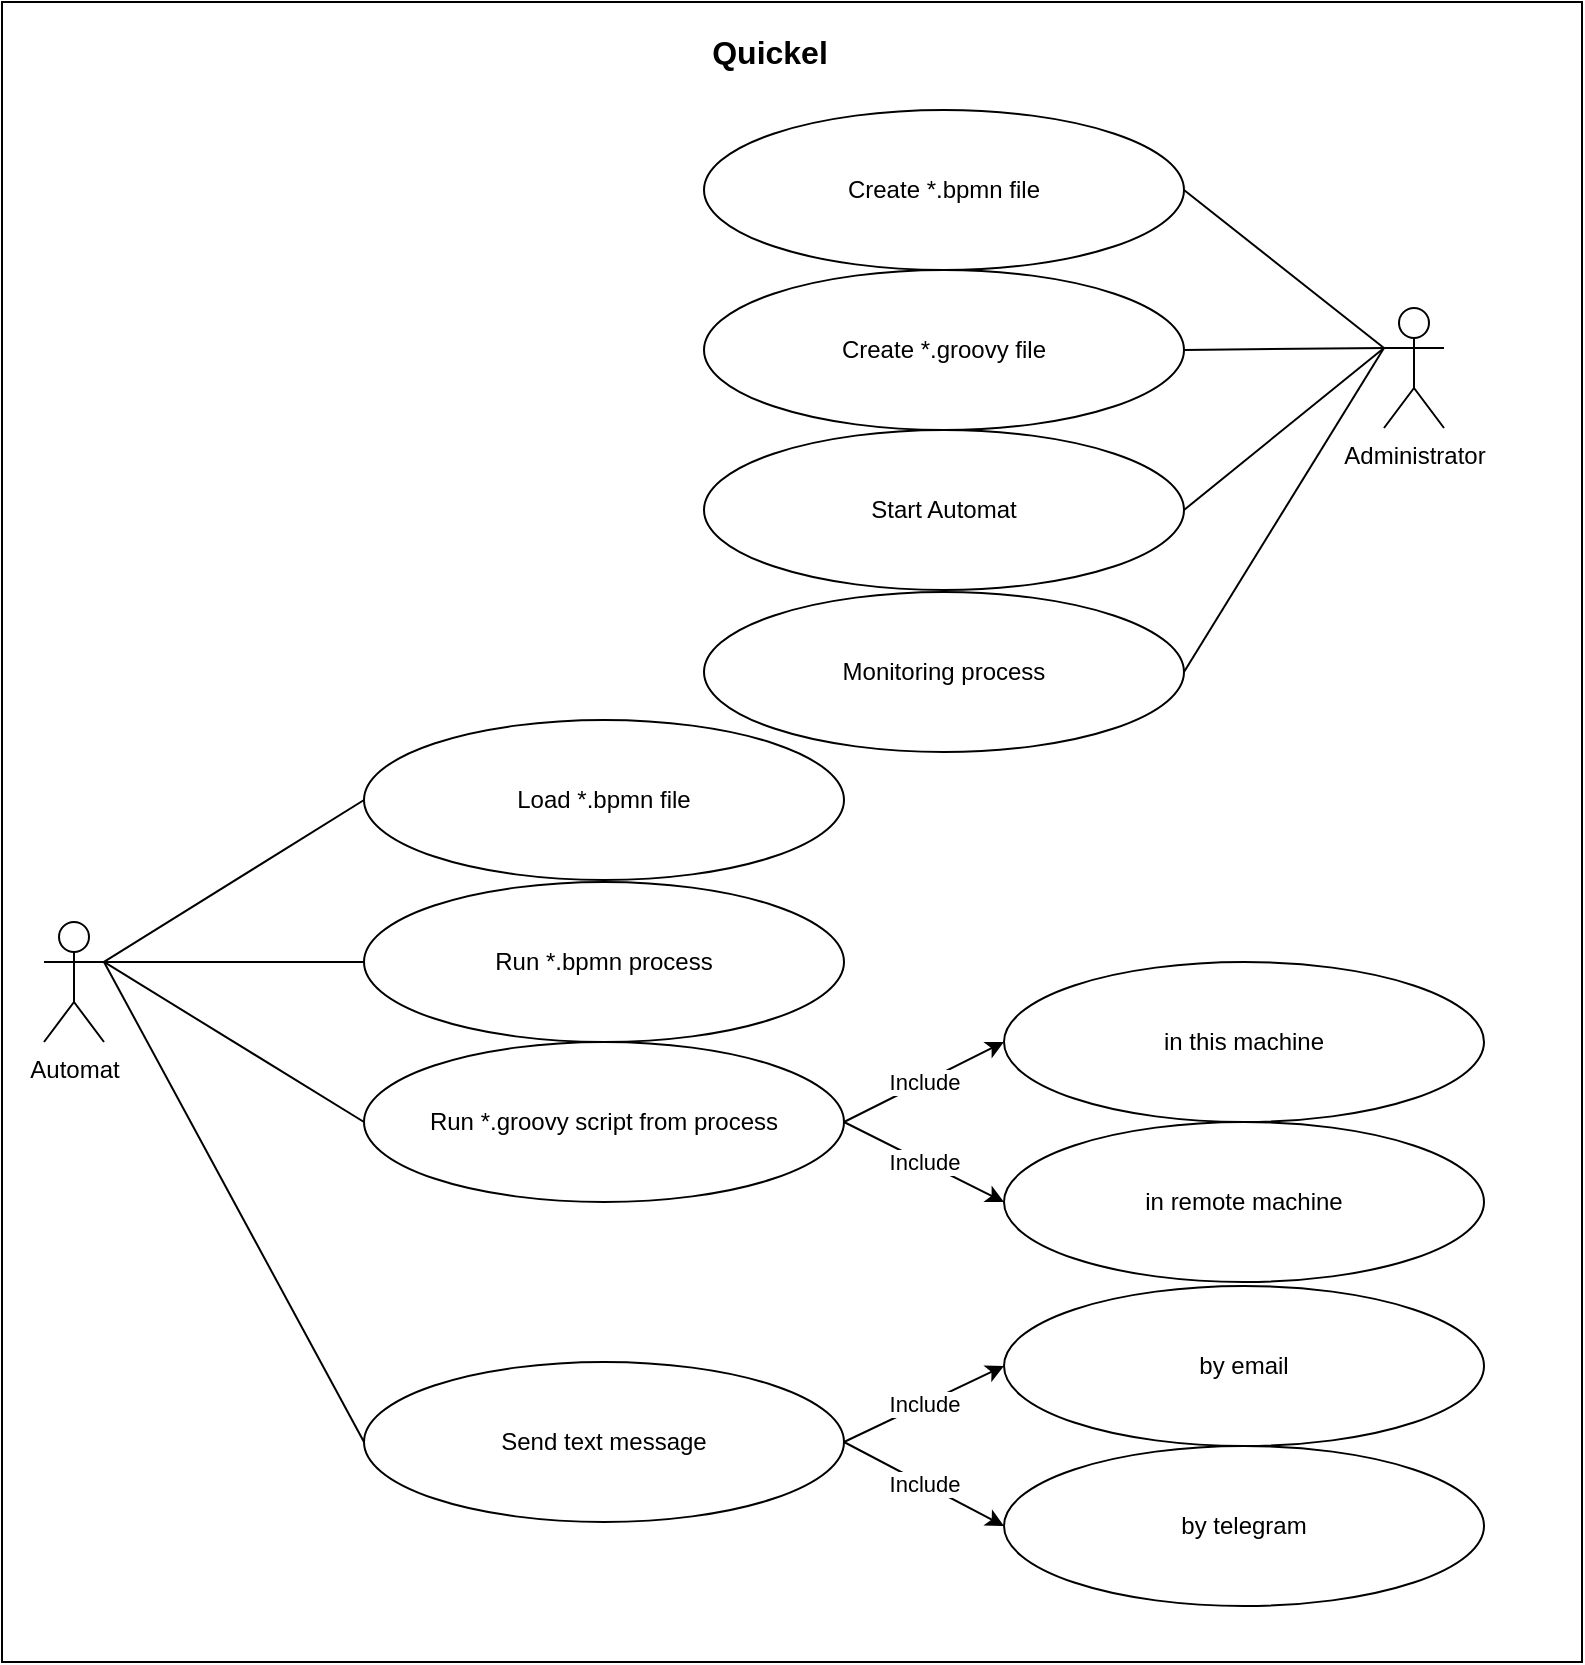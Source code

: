 <mxfile version="14.6.9" type="github">
  <diagram id="Ng2BqvU0paFUUojmLcuE" name="Page-1">
    <mxGraphModel dx="832" dy="1914" grid="1" gridSize="10" guides="1" tooltips="1" connect="1" arrows="1" fold="1" page="1" pageScale="1" pageWidth="827" pageHeight="1169" math="0" shadow="0">
      <root>
        <mxCell id="0" />
        <mxCell id="1" parent="0" />
        <mxCell id="fiTG0JwAD-tm_gVDzVSc-3" value="" style="rounded=0;whiteSpace=wrap;html=1;" vertex="1" parent="1">
          <mxGeometry x="19" y="-120" width="790" height="830" as="geometry" />
        </mxCell>
        <mxCell id="sRjlCFk46RuaAmub3R1Q-1" value="Automat" style="shape=umlActor;verticalLabelPosition=bottom;verticalAlign=top;html=1;outlineConnect=0;" parent="1" vertex="1">
          <mxGeometry x="40" y="340" width="30" height="60" as="geometry" />
        </mxCell>
        <mxCell id="sRjlCFk46RuaAmub3R1Q-2" value="Load *.bpmn file" style="ellipse;whiteSpace=wrap;html=1;" parent="1" vertex="1">
          <mxGeometry x="200" y="239" width="240" height="80" as="geometry" />
        </mxCell>
        <mxCell id="sRjlCFk46RuaAmub3R1Q-3" value="" style="endArrow=none;html=1;entryX=0;entryY=0.5;entryDx=0;entryDy=0;exitX=1;exitY=0.333;exitDx=0;exitDy=0;exitPerimeter=0;" parent="1" source="sRjlCFk46RuaAmub3R1Q-1" target="sRjlCFk46RuaAmub3R1Q-2" edge="1">
          <mxGeometry width="50" height="50" relative="1" as="geometry">
            <mxPoint x="390" y="410" as="sourcePoint" />
            <mxPoint x="440" y="360" as="targetPoint" />
          </mxGeometry>
        </mxCell>
        <mxCell id="sRjlCFk46RuaAmub3R1Q-5" value="Run *.bpmn process" style="ellipse;whiteSpace=wrap;html=1;" parent="1" vertex="1">
          <mxGeometry x="200" y="320" width="240" height="80" as="geometry" />
        </mxCell>
        <mxCell id="sRjlCFk46RuaAmub3R1Q-6" value="" style="endArrow=none;html=1;entryX=0;entryY=0.5;entryDx=0;entryDy=0;exitX=1;exitY=0.333;exitDx=0;exitDy=0;exitPerimeter=0;" parent="1" source="sRjlCFk46RuaAmub3R1Q-1" target="sRjlCFk46RuaAmub3R1Q-5" edge="1">
          <mxGeometry width="50" height="50" relative="1" as="geometry">
            <mxPoint x="70" y="360" as="sourcePoint" />
            <mxPoint x="200" y="430" as="targetPoint" />
          </mxGeometry>
        </mxCell>
        <mxCell id="sRjlCFk46RuaAmub3R1Q-7" value="Run *.groovy script from process" style="ellipse;whiteSpace=wrap;html=1;" parent="1" vertex="1">
          <mxGeometry x="200" y="400" width="240" height="80" as="geometry" />
        </mxCell>
        <mxCell id="sRjlCFk46RuaAmub3R1Q-8" value="" style="endArrow=none;html=1;entryX=0;entryY=0.5;entryDx=0;entryDy=0;exitX=1;exitY=0.333;exitDx=0;exitDy=0;exitPerimeter=0;" parent="1" source="sRjlCFk46RuaAmub3R1Q-1" target="sRjlCFk46RuaAmub3R1Q-7" edge="1">
          <mxGeometry width="50" height="50" relative="1" as="geometry">
            <mxPoint x="120" y="330" as="sourcePoint" />
            <mxPoint x="210" y="370" as="targetPoint" />
          </mxGeometry>
        </mxCell>
        <mxCell id="sRjlCFk46RuaAmub3R1Q-10" value="" style="endArrow=classic;html=1;exitX=1;exitY=0.5;exitDx=0;exitDy=0;entryX=0;entryY=0.5;entryDx=0;entryDy=0;" parent="1" source="sRjlCFk46RuaAmub3R1Q-7" target="sRjlCFk46RuaAmub3R1Q-12" edge="1">
          <mxGeometry relative="1" as="geometry">
            <mxPoint x="460" y="460" as="sourcePoint" />
            <mxPoint x="560" y="460" as="targetPoint" />
          </mxGeometry>
        </mxCell>
        <mxCell id="sRjlCFk46RuaAmub3R1Q-11" value="Include" style="edgeLabel;resizable=0;html=1;align=center;verticalAlign=middle;" parent="sRjlCFk46RuaAmub3R1Q-10" connectable="0" vertex="1">
          <mxGeometry relative="1" as="geometry" />
        </mxCell>
        <mxCell id="sRjlCFk46RuaAmub3R1Q-12" value="in this machine" style="ellipse;whiteSpace=wrap;html=1;" parent="1" vertex="1">
          <mxGeometry x="520" y="360" width="240" height="80" as="geometry" />
        </mxCell>
        <mxCell id="sRjlCFk46RuaAmub3R1Q-13" value="in remote machine" style="ellipse;whiteSpace=wrap;html=1;" parent="1" vertex="1">
          <mxGeometry x="520" y="440" width="240" height="80" as="geometry" />
        </mxCell>
        <mxCell id="sRjlCFk46RuaAmub3R1Q-17" value="" style="endArrow=classic;html=1;exitX=1;exitY=0.5;exitDx=0;exitDy=0;entryX=0;entryY=0.5;entryDx=0;entryDy=0;" parent="1" source="sRjlCFk46RuaAmub3R1Q-7" target="sRjlCFk46RuaAmub3R1Q-13" edge="1">
          <mxGeometry relative="1" as="geometry">
            <mxPoint x="440" y="610" as="sourcePoint" />
            <mxPoint x="520" y="570" as="targetPoint" />
          </mxGeometry>
        </mxCell>
        <mxCell id="sRjlCFk46RuaAmub3R1Q-18" value="Include" style="edgeLabel;resizable=0;html=1;align=center;verticalAlign=middle;" parent="sRjlCFk46RuaAmub3R1Q-17" connectable="0" vertex="1">
          <mxGeometry relative="1" as="geometry" />
        </mxCell>
        <mxCell id="sRjlCFk46RuaAmub3R1Q-20" value="Send text message" style="ellipse;whiteSpace=wrap;html=1;" parent="1" vertex="1">
          <mxGeometry x="200" y="560" width="240" height="80" as="geometry" />
        </mxCell>
        <mxCell id="sRjlCFk46RuaAmub3R1Q-21" value="" style="endArrow=none;html=1;entryX=0;entryY=0.5;entryDx=0;entryDy=0;exitX=1;exitY=0.333;exitDx=0;exitDy=0;exitPerimeter=0;" parent="1" source="sRjlCFk46RuaAmub3R1Q-1" target="sRjlCFk46RuaAmub3R1Q-20" edge="1">
          <mxGeometry width="50" height="50" relative="1" as="geometry">
            <mxPoint x="80" y="360" as="sourcePoint" />
            <mxPoint x="210" y="490" as="targetPoint" />
          </mxGeometry>
        </mxCell>
        <mxCell id="sRjlCFk46RuaAmub3R1Q-22" value="by email" style="ellipse;whiteSpace=wrap;html=1;" parent="1" vertex="1">
          <mxGeometry x="520" y="522" width="240" height="80" as="geometry" />
        </mxCell>
        <mxCell id="sRjlCFk46RuaAmub3R1Q-23" value="" style="endArrow=classic;html=1;exitX=1;exitY=0.5;exitDx=0;exitDy=0;entryX=0;entryY=0.5;entryDx=0;entryDy=0;" parent="1" source="sRjlCFk46RuaAmub3R1Q-20" target="sRjlCFk46RuaAmub3R1Q-22" edge="1">
          <mxGeometry relative="1" as="geometry">
            <mxPoint x="450" y="490" as="sourcePoint" />
            <mxPoint x="530" y="530" as="targetPoint" />
          </mxGeometry>
        </mxCell>
        <mxCell id="sRjlCFk46RuaAmub3R1Q-24" value="Include" style="edgeLabel;resizable=0;html=1;align=center;verticalAlign=middle;" parent="sRjlCFk46RuaAmub3R1Q-23" connectable="0" vertex="1">
          <mxGeometry relative="1" as="geometry" />
        </mxCell>
        <mxCell id="sRjlCFk46RuaAmub3R1Q-25" value="" style="endArrow=classic;html=1;exitX=1;exitY=0.5;exitDx=0;exitDy=0;entryX=0;entryY=0.5;entryDx=0;entryDy=0;" parent="1" source="sRjlCFk46RuaAmub3R1Q-20" target="sRjlCFk46RuaAmub3R1Q-27" edge="1">
          <mxGeometry relative="1" as="geometry">
            <mxPoint x="460" y="500" as="sourcePoint" />
            <mxPoint x="540" y="540" as="targetPoint" />
          </mxGeometry>
        </mxCell>
        <mxCell id="sRjlCFk46RuaAmub3R1Q-26" value="Include" style="edgeLabel;resizable=0;html=1;align=center;verticalAlign=middle;" parent="sRjlCFk46RuaAmub3R1Q-25" connectable="0" vertex="1">
          <mxGeometry relative="1" as="geometry" />
        </mxCell>
        <mxCell id="sRjlCFk46RuaAmub3R1Q-27" value="by telegram" style="ellipse;whiteSpace=wrap;html=1;" parent="1" vertex="1">
          <mxGeometry x="520" y="602" width="240" height="80" as="geometry" />
        </mxCell>
        <mxCell id="fiTG0JwAD-tm_gVDzVSc-4" value="&lt;font size=&quot;1&quot;&gt;&lt;b style=&quot;font-size: 16px&quot;&gt;Quickel&lt;/b&gt;&lt;/font&gt;" style="text;html=1;strokeColor=none;fillColor=none;align=center;verticalAlign=middle;whiteSpace=wrap;rounded=0;" vertex="1" parent="1">
          <mxGeometry x="383" y="-105" width="40" height="20" as="geometry" />
        </mxCell>
        <mxCell id="fiTG0JwAD-tm_gVDzVSc-5" value="Administrator" style="shape=umlActor;verticalLabelPosition=bottom;verticalAlign=top;html=1;outlineConnect=0;" vertex="1" parent="1">
          <mxGeometry x="710" y="33" width="30" height="60" as="geometry" />
        </mxCell>
        <mxCell id="fiTG0JwAD-tm_gVDzVSc-6" value="Create *.bpmn file" style="ellipse;whiteSpace=wrap;html=1;" vertex="1" parent="1">
          <mxGeometry x="370" y="-66" width="240" height="80" as="geometry" />
        </mxCell>
        <mxCell id="fiTG0JwAD-tm_gVDzVSc-7" value="" style="endArrow=none;html=1;exitX=0;exitY=0.333;exitDx=0;exitDy=0;exitPerimeter=0;entryX=1;entryY=0.5;entryDx=0;entryDy=0;" edge="1" parent="1" source="fiTG0JwAD-tm_gVDzVSc-5" target="fiTG0JwAD-tm_gVDzVSc-6">
          <mxGeometry width="50" height="50" relative="1" as="geometry">
            <mxPoint x="390" y="350" as="sourcePoint" />
            <mxPoint x="440" y="300" as="targetPoint" />
          </mxGeometry>
        </mxCell>
        <mxCell id="fiTG0JwAD-tm_gVDzVSc-8" value="Monitoring process" style="ellipse;whiteSpace=wrap;html=1;" vertex="1" parent="1">
          <mxGeometry x="370" y="175" width="240" height="80" as="geometry" />
        </mxCell>
        <mxCell id="fiTG0JwAD-tm_gVDzVSc-9" value="" style="endArrow=none;html=1;entryX=0;entryY=0.333;entryDx=0;entryDy=0;entryPerimeter=0;exitX=1;exitY=0.5;exitDx=0;exitDy=0;" edge="1" parent="1" source="fiTG0JwAD-tm_gVDzVSc-8" target="fiTG0JwAD-tm_gVDzVSc-5">
          <mxGeometry width="50" height="50" relative="1" as="geometry">
            <mxPoint x="390" y="350" as="sourcePoint" />
            <mxPoint x="440" y="300" as="targetPoint" />
          </mxGeometry>
        </mxCell>
        <mxCell id="fiTG0JwAD-tm_gVDzVSc-12" value="Create *.groovy file" style="ellipse;whiteSpace=wrap;html=1;" vertex="1" parent="1">
          <mxGeometry x="370" y="14" width="240" height="80" as="geometry" />
        </mxCell>
        <mxCell id="fiTG0JwAD-tm_gVDzVSc-13" value="" style="endArrow=none;html=1;entryX=1;entryY=0.5;entryDx=0;entryDy=0;exitX=0;exitY=0.333;exitDx=0;exitDy=0;exitPerimeter=0;" edge="1" parent="1" source="fiTG0JwAD-tm_gVDzVSc-5" target="fiTG0JwAD-tm_gVDzVSc-12">
          <mxGeometry width="50" height="50" relative="1" as="geometry">
            <mxPoint x="710" y="10" as="sourcePoint" />
            <mxPoint x="620" y="-10" as="targetPoint" />
          </mxGeometry>
        </mxCell>
        <mxCell id="fiTG0JwAD-tm_gVDzVSc-14" value="Start Automat" style="ellipse;whiteSpace=wrap;html=1;" vertex="1" parent="1">
          <mxGeometry x="370" y="94" width="240" height="80" as="geometry" />
        </mxCell>
        <mxCell id="fiTG0JwAD-tm_gVDzVSc-15" value="" style="endArrow=none;html=1;entryX=1;entryY=0.5;entryDx=0;entryDy=0;exitX=0;exitY=0.333;exitDx=0;exitDy=0;exitPerimeter=0;" edge="1" parent="1" source="fiTG0JwAD-tm_gVDzVSc-5" target="fiTG0JwAD-tm_gVDzVSc-14">
          <mxGeometry width="50" height="50" relative="1" as="geometry">
            <mxPoint x="720" y="69" as="sourcePoint" />
            <mxPoint x="620" y="70" as="targetPoint" />
          </mxGeometry>
        </mxCell>
      </root>
    </mxGraphModel>
  </diagram>
</mxfile>
